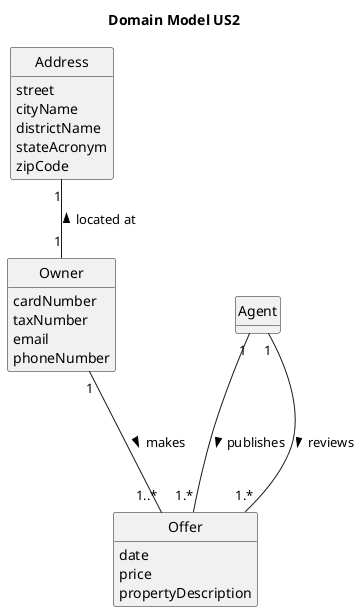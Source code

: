 @startuml
skinparam monochrome true
skinparam packageStyle rectangle
skinparam shadowing false

'left to right direction

skinparam classAttributeIconSize 0

hide circle
hide methods

title Domain Model US2


class Address{
    street
    cityName
    districtName
    stateAcronym
    zipCode
}


class Offer {
    date
    price
    propertyDescription
}


class Agent {


}

class Owner {
    cardNumber
    taxNumber
    email
    phoneNumber
}




Owner "1" --- "1..*" Offer: makes >
Agent "1" --- "1.*" Offer: publishes  >
Agent "1" --- "1.*" Offer: reviews  >
Address "1" -- "1" Owner : located at <


@enduml